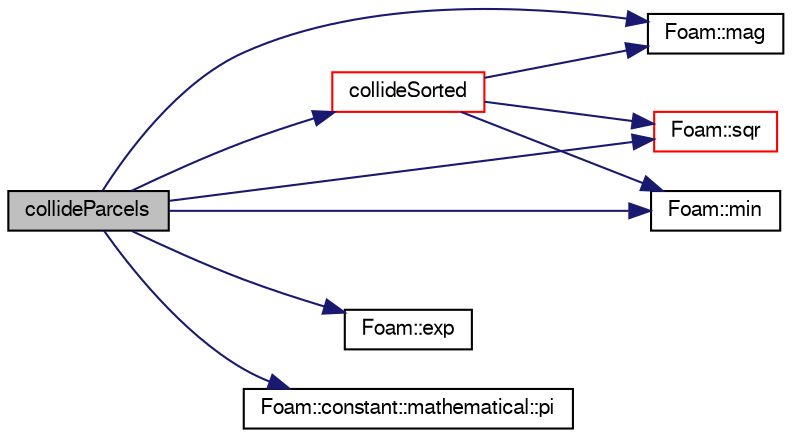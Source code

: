 digraph "collideParcels"
{
  bgcolor="transparent";
  edge [fontname="FreeSans",fontsize="10",labelfontname="FreeSans",labelfontsize="10"];
  node [fontname="FreeSans",fontsize="10",shape=record];
  rankdir="LR";
  Node31 [label="collideParcels",height=0.2,width=0.4,color="black", fillcolor="grey75", style="filled", fontcolor="black"];
  Node31 -> Node32 [color="midnightblue",fontsize="10",style="solid",fontname="FreeSans"];
  Node32 [label="collideSorted",height=0.2,width=0.4,color="red",URL="$a24586.html#a834e9188312dfe219a33c35c3e198be0"];
  Node32 -> Node33 [color="midnightblue",fontsize="10",style="solid",fontname="FreeSans"];
  Node33 [label="Foam::mag",height=0.2,width=0.4,color="black",URL="$a21124.html#a929da2a3fdcf3dacbbe0487d3a330dae"];
  Node32 -> Node40 [color="midnightblue",fontsize="10",style="solid",fontname="FreeSans"];
  Node40 [label="Foam::sqr",height=0.2,width=0.4,color="red",URL="$a21124.html#a277dc11c581d53826ab5090b08f3b17b"];
  Node32 -> Node43 [color="midnightblue",fontsize="10",style="solid",fontname="FreeSans"];
  Node43 [label="Foam::min",height=0.2,width=0.4,color="black",URL="$a21124.html#a253e112ad2d56d96230ff39ea7f442dc"];
  Node31 -> Node46 [color="midnightblue",fontsize="10",style="solid",fontname="FreeSans"];
  Node46 [label="Foam::exp",height=0.2,width=0.4,color="black",URL="$a21124.html#a12bca6c677fcf0977532179c3cb9bb89"];
  Node31 -> Node33 [color="midnightblue",fontsize="10",style="solid",fontname="FreeSans"];
  Node31 -> Node43 [color="midnightblue",fontsize="10",style="solid",fontname="FreeSans"];
  Node31 -> Node47 [color="midnightblue",fontsize="10",style="solid",fontname="FreeSans"];
  Node47 [label="Foam::constant::mathematical::pi",height=0.2,width=0.4,color="black",URL="$a21162.html#a731b8788a4c01586c35266c7ca4fed04"];
  Node31 -> Node40 [color="midnightblue",fontsize="10",style="solid",fontname="FreeSans"];
}
